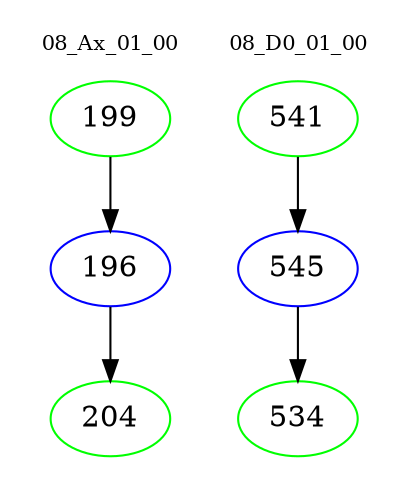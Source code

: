digraph{
subgraph cluster_0 {
color = white
label = "08_Ax_01_00";
fontsize=10;
T0_199 [label="199", color="green"]
T0_199 -> T0_196 [color="black"]
T0_196 [label="196", color="blue"]
T0_196 -> T0_204 [color="black"]
T0_204 [label="204", color="green"]
}
subgraph cluster_1 {
color = white
label = "08_D0_01_00";
fontsize=10;
T1_541 [label="541", color="green"]
T1_541 -> T1_545 [color="black"]
T1_545 [label="545", color="blue"]
T1_545 -> T1_534 [color="black"]
T1_534 [label="534", color="green"]
}
}
